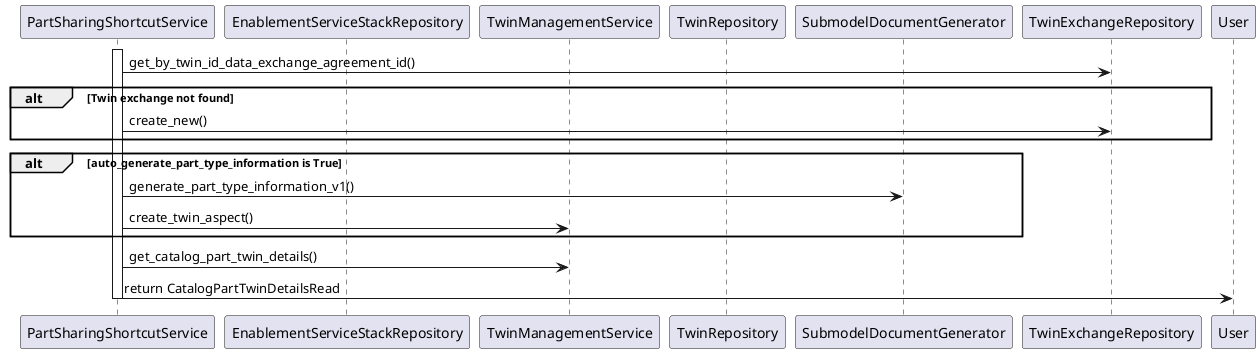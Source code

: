 @startuml

participant PartSharingShortcutService
participant EnablementServiceStackRepository
participant TwinManagementService
participant TwinRepository
participant SubmodelDocumentGenerator


activate PartSharingShortcutService
    
    PartSharingShortcutService -> TwinExchangeRepository: get_by_twin_id_data_exchange_agreement_id()
    alt Twin exchange not found
        PartSharingShortcutService -> TwinExchangeRepository: create_new()
    end
    alt auto_generate_part_type_information is True
        PartSharingShortcutService -> SubmodelDocumentGenerator: generate_part_type_information_v1()
        PartSharingShortcutService -> TwinManagementService: create_twin_aspect()
    end
    PartSharingShortcutService -> TwinManagementService: get_catalog_part_twin_details()
    PartSharingShortcutService -> User: return CatalogPartTwinDetailsRead

deactivate PartSharingShortcutService
@enduml